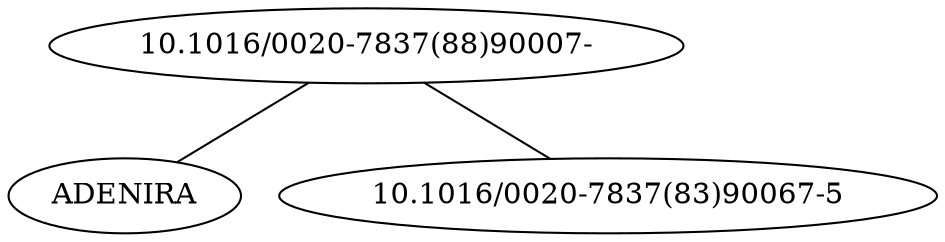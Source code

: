 strict graph mind_map273 {
	"10.1016/0020-7837(88)90007-" -- ADENIRA
	"10.1016/0020-7837(88)90007-" -- "10.1016/0020-7837(83)90067-5"
}
